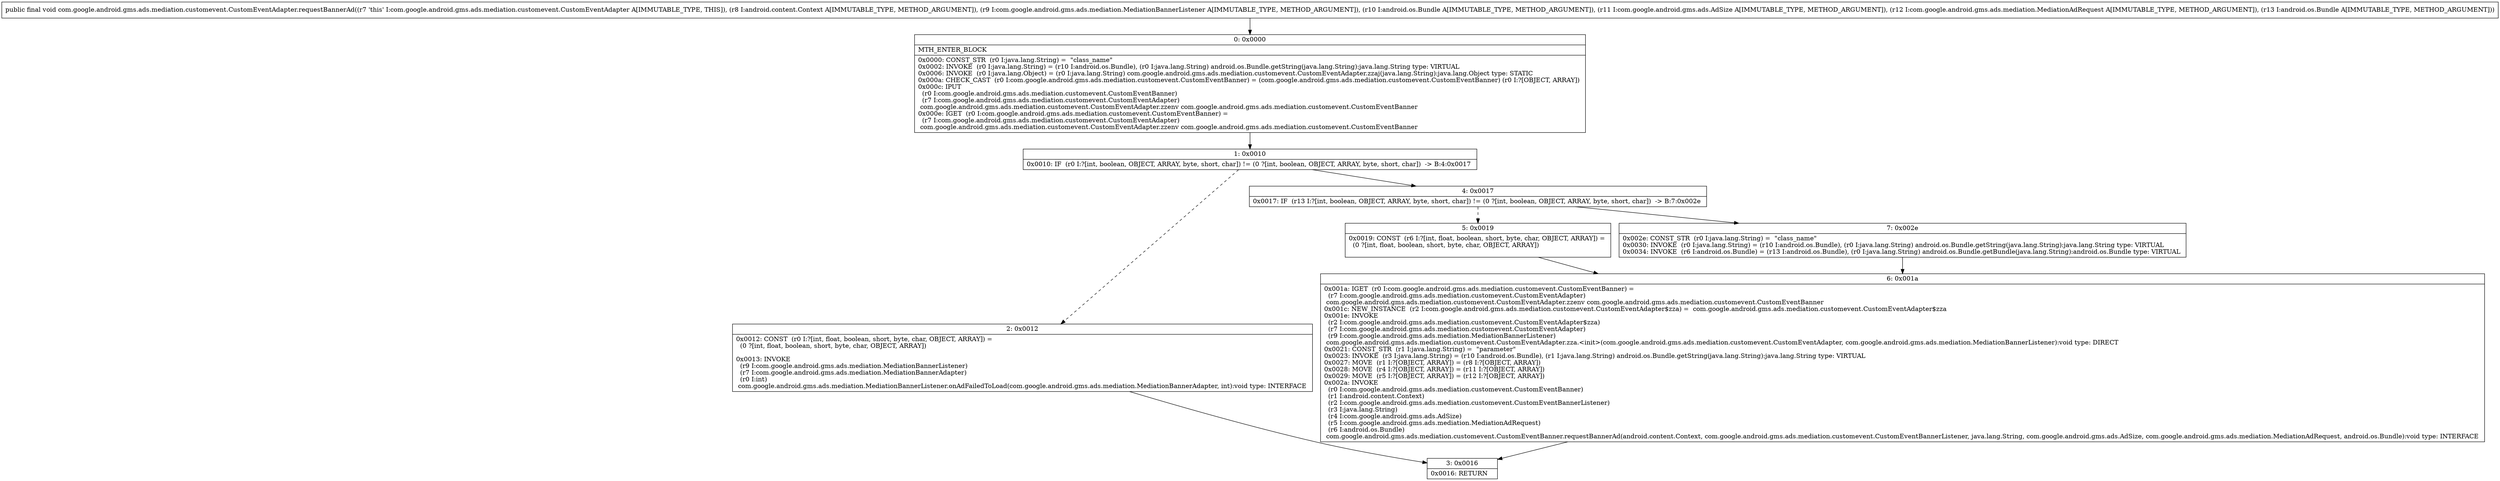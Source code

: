 digraph "CFG forcom.google.android.gms.ads.mediation.customevent.CustomEventAdapter.requestBannerAd(Landroid\/content\/Context;Lcom\/google\/android\/gms\/ads\/mediation\/MediationBannerListener;Landroid\/os\/Bundle;Lcom\/google\/android\/gms\/ads\/AdSize;Lcom\/google\/android\/gms\/ads\/mediation\/MediationAdRequest;Landroid\/os\/Bundle;)V" {
Node_0 [shape=record,label="{0\:\ 0x0000|MTH_ENTER_BLOCK\l|0x0000: CONST_STR  (r0 I:java.lang.String) =  \"class_name\" \l0x0002: INVOKE  (r0 I:java.lang.String) = (r10 I:android.os.Bundle), (r0 I:java.lang.String) android.os.Bundle.getString(java.lang.String):java.lang.String type: VIRTUAL \l0x0006: INVOKE  (r0 I:java.lang.Object) = (r0 I:java.lang.String) com.google.android.gms.ads.mediation.customevent.CustomEventAdapter.zzaj(java.lang.String):java.lang.Object type: STATIC \l0x000a: CHECK_CAST  (r0 I:com.google.android.gms.ads.mediation.customevent.CustomEventBanner) = (com.google.android.gms.ads.mediation.customevent.CustomEventBanner) (r0 I:?[OBJECT, ARRAY]) \l0x000c: IPUT  \l  (r0 I:com.google.android.gms.ads.mediation.customevent.CustomEventBanner)\l  (r7 I:com.google.android.gms.ads.mediation.customevent.CustomEventAdapter)\l com.google.android.gms.ads.mediation.customevent.CustomEventAdapter.zzenv com.google.android.gms.ads.mediation.customevent.CustomEventBanner \l0x000e: IGET  (r0 I:com.google.android.gms.ads.mediation.customevent.CustomEventBanner) = \l  (r7 I:com.google.android.gms.ads.mediation.customevent.CustomEventAdapter)\l com.google.android.gms.ads.mediation.customevent.CustomEventAdapter.zzenv com.google.android.gms.ads.mediation.customevent.CustomEventBanner \l}"];
Node_1 [shape=record,label="{1\:\ 0x0010|0x0010: IF  (r0 I:?[int, boolean, OBJECT, ARRAY, byte, short, char]) != (0 ?[int, boolean, OBJECT, ARRAY, byte, short, char])  \-\> B:4:0x0017 \l}"];
Node_2 [shape=record,label="{2\:\ 0x0012|0x0012: CONST  (r0 I:?[int, float, boolean, short, byte, char, OBJECT, ARRAY]) = \l  (0 ?[int, float, boolean, short, byte, char, OBJECT, ARRAY])\l \l0x0013: INVOKE  \l  (r9 I:com.google.android.gms.ads.mediation.MediationBannerListener)\l  (r7 I:com.google.android.gms.ads.mediation.MediationBannerAdapter)\l  (r0 I:int)\l com.google.android.gms.ads.mediation.MediationBannerListener.onAdFailedToLoad(com.google.android.gms.ads.mediation.MediationBannerAdapter, int):void type: INTERFACE \l}"];
Node_3 [shape=record,label="{3\:\ 0x0016|0x0016: RETURN   \l}"];
Node_4 [shape=record,label="{4\:\ 0x0017|0x0017: IF  (r13 I:?[int, boolean, OBJECT, ARRAY, byte, short, char]) != (0 ?[int, boolean, OBJECT, ARRAY, byte, short, char])  \-\> B:7:0x002e \l}"];
Node_5 [shape=record,label="{5\:\ 0x0019|0x0019: CONST  (r6 I:?[int, float, boolean, short, byte, char, OBJECT, ARRAY]) = \l  (0 ?[int, float, boolean, short, byte, char, OBJECT, ARRAY])\l \l}"];
Node_6 [shape=record,label="{6\:\ 0x001a|0x001a: IGET  (r0 I:com.google.android.gms.ads.mediation.customevent.CustomEventBanner) = \l  (r7 I:com.google.android.gms.ads.mediation.customevent.CustomEventAdapter)\l com.google.android.gms.ads.mediation.customevent.CustomEventAdapter.zzenv com.google.android.gms.ads.mediation.customevent.CustomEventBanner \l0x001c: NEW_INSTANCE  (r2 I:com.google.android.gms.ads.mediation.customevent.CustomEventAdapter$zza) =  com.google.android.gms.ads.mediation.customevent.CustomEventAdapter$zza \l0x001e: INVOKE  \l  (r2 I:com.google.android.gms.ads.mediation.customevent.CustomEventAdapter$zza)\l  (r7 I:com.google.android.gms.ads.mediation.customevent.CustomEventAdapter)\l  (r9 I:com.google.android.gms.ads.mediation.MediationBannerListener)\l com.google.android.gms.ads.mediation.customevent.CustomEventAdapter.zza.\<init\>(com.google.android.gms.ads.mediation.customevent.CustomEventAdapter, com.google.android.gms.ads.mediation.MediationBannerListener):void type: DIRECT \l0x0021: CONST_STR  (r1 I:java.lang.String) =  \"parameter\" \l0x0023: INVOKE  (r3 I:java.lang.String) = (r10 I:android.os.Bundle), (r1 I:java.lang.String) android.os.Bundle.getString(java.lang.String):java.lang.String type: VIRTUAL \l0x0027: MOVE  (r1 I:?[OBJECT, ARRAY]) = (r8 I:?[OBJECT, ARRAY]) \l0x0028: MOVE  (r4 I:?[OBJECT, ARRAY]) = (r11 I:?[OBJECT, ARRAY]) \l0x0029: MOVE  (r5 I:?[OBJECT, ARRAY]) = (r12 I:?[OBJECT, ARRAY]) \l0x002a: INVOKE  \l  (r0 I:com.google.android.gms.ads.mediation.customevent.CustomEventBanner)\l  (r1 I:android.content.Context)\l  (r2 I:com.google.android.gms.ads.mediation.customevent.CustomEventBannerListener)\l  (r3 I:java.lang.String)\l  (r4 I:com.google.android.gms.ads.AdSize)\l  (r5 I:com.google.android.gms.ads.mediation.MediationAdRequest)\l  (r6 I:android.os.Bundle)\l com.google.android.gms.ads.mediation.customevent.CustomEventBanner.requestBannerAd(android.content.Context, com.google.android.gms.ads.mediation.customevent.CustomEventBannerListener, java.lang.String, com.google.android.gms.ads.AdSize, com.google.android.gms.ads.mediation.MediationAdRequest, android.os.Bundle):void type: INTERFACE \l}"];
Node_7 [shape=record,label="{7\:\ 0x002e|0x002e: CONST_STR  (r0 I:java.lang.String) =  \"class_name\" \l0x0030: INVOKE  (r0 I:java.lang.String) = (r10 I:android.os.Bundle), (r0 I:java.lang.String) android.os.Bundle.getString(java.lang.String):java.lang.String type: VIRTUAL \l0x0034: INVOKE  (r6 I:android.os.Bundle) = (r13 I:android.os.Bundle), (r0 I:java.lang.String) android.os.Bundle.getBundle(java.lang.String):android.os.Bundle type: VIRTUAL \l}"];
MethodNode[shape=record,label="{public final void com.google.android.gms.ads.mediation.customevent.CustomEventAdapter.requestBannerAd((r7 'this' I:com.google.android.gms.ads.mediation.customevent.CustomEventAdapter A[IMMUTABLE_TYPE, THIS]), (r8 I:android.content.Context A[IMMUTABLE_TYPE, METHOD_ARGUMENT]), (r9 I:com.google.android.gms.ads.mediation.MediationBannerListener A[IMMUTABLE_TYPE, METHOD_ARGUMENT]), (r10 I:android.os.Bundle A[IMMUTABLE_TYPE, METHOD_ARGUMENT]), (r11 I:com.google.android.gms.ads.AdSize A[IMMUTABLE_TYPE, METHOD_ARGUMENT]), (r12 I:com.google.android.gms.ads.mediation.MediationAdRequest A[IMMUTABLE_TYPE, METHOD_ARGUMENT]), (r13 I:android.os.Bundle A[IMMUTABLE_TYPE, METHOD_ARGUMENT])) }"];
MethodNode -> Node_0;
Node_0 -> Node_1;
Node_1 -> Node_2[style=dashed];
Node_1 -> Node_4;
Node_2 -> Node_3;
Node_4 -> Node_5[style=dashed];
Node_4 -> Node_7;
Node_5 -> Node_6;
Node_6 -> Node_3;
Node_7 -> Node_6;
}

